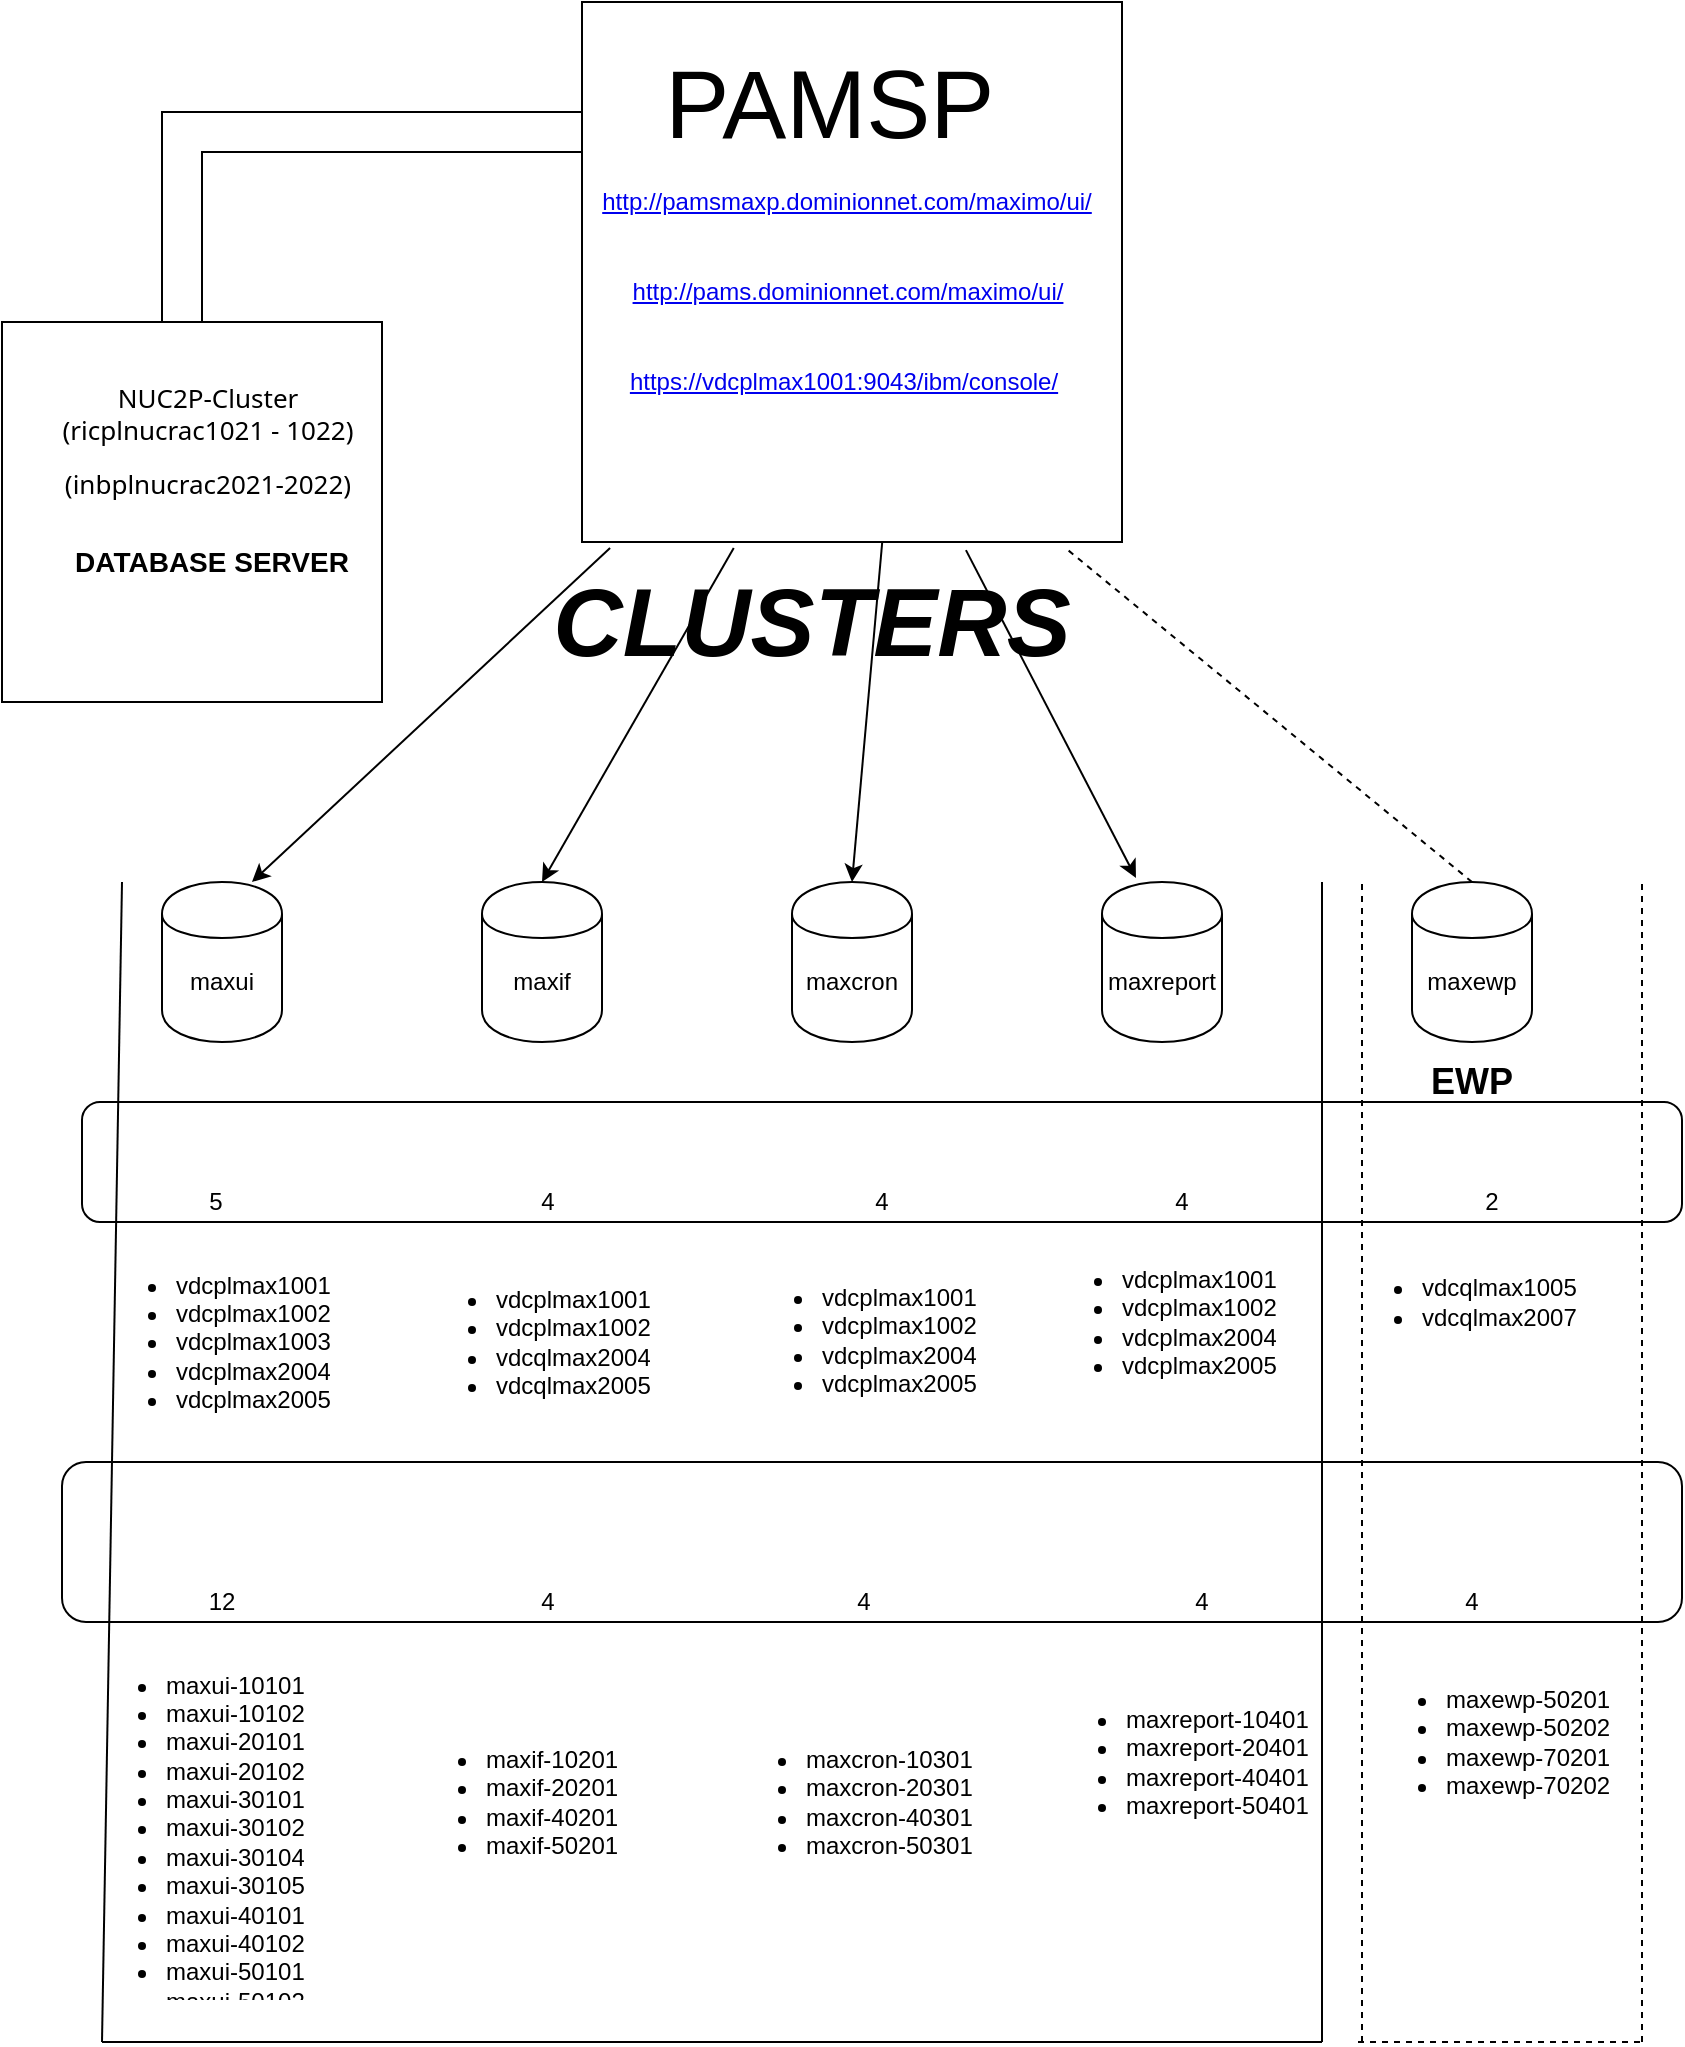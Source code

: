 <mxfile type="github" version="10.9.8"><diagram name="Page-1" id="WbnXwVsWal0dYR8K1DHb"><mxGraphModel grid="1" shadow="0" math="0" pageHeight="1100" pageWidth="850" pageScale="1" page="1" fold="1" arrows="1" connect="1" tooltips="1" guides="1" gridSize="10" dy="777" dx="1422"><root><mxCell id="0" /><mxCell id="1" parent="0" /><mxCell value="" id="ZExdqTqrr0jrZeMIb6g3-1" parent="1" style="whiteSpace=wrap;html=1;aspect=fixed;" vertex="1"><mxGeometry as="geometry" height="270" width="270" x="290" y="80" /></mxCell><mxCell value="&lt;font style=&quot;font-size: 48px&quot;&gt;&amp;nbsp; PAMSP&lt;/font&gt;" id="ZExdqTqrr0jrZeMIb6g3-2" parent="1" style="text;html=1;resizable=0;points=[];autosize=1;align=left;verticalAlign=top;spacingTop=-4;" vertex="1"><mxGeometry as="geometry" height="30" width="210" x="302.5" y="100" /></mxCell><mxCell value="" id="ZExdqTqrr0jrZeMIb6g3-4" parent="1" style="shape=cylinder;whiteSpace=wrap;html=1;boundedLbl=1;backgroundOutline=1;" vertex="1"><mxGeometry as="geometry" height="80" width="60" x="80" y="520" /></mxCell><mxCell value="" id="ZExdqTqrr0jrZeMIb6g3-5" parent="1" style="shape=cylinder;whiteSpace=wrap;html=1;boundedLbl=1;backgroundOutline=1;" vertex="1"><mxGeometry as="geometry" height="80" width="60" x="240" y="520" /></mxCell><mxCell value="" id="ZExdqTqrr0jrZeMIb6g3-6" parent="1" style="shape=cylinder;whiteSpace=wrap;html=1;boundedLbl=1;backgroundOutline=1;" vertex="1"><mxGeometry as="geometry" height="80" width="60" x="395" y="520" /></mxCell><mxCell value="" id="ZExdqTqrr0jrZeMIb6g3-7" parent="1" style="shape=cylinder;whiteSpace=wrap;html=1;boundedLbl=1;backgroundOutline=1;" vertex="1"><mxGeometry as="geometry" height="80" width="60" x="550" y="520" /></mxCell><mxCell value="" id="ZExdqTqrr0jrZeMIb6g3-8" parent="1" style="shape=cylinder;whiteSpace=wrap;html=1;boundedLbl=1;backgroundOutline=1;" vertex="1"><mxGeometry as="geometry" height="80" width="60" x="705" y="520" /></mxCell><mxCell value="" id="ZExdqTqrr0jrZeMIb6g3-11" parent="1" style="endArrow=classic;html=1;exitX=0.052;exitY=1.011;exitDx=0;exitDy=0;exitPerimeter=0;" edge="1" source="ZExdqTqrr0jrZeMIb6g3-1"><mxGeometry as="geometry" height="50" width="50" relative="1"><mxPoint as="sourcePoint" x="80" y="670" /><mxPoint as="targetPoint" x="125" y="520" /></mxGeometry></mxCell><mxCell value="" id="ZExdqTqrr0jrZeMIb6g3-12" parent="1" style="endArrow=classic;html=1;exitX=0.281;exitY=1.011;exitDx=0;exitDy=0;exitPerimeter=0;entryX=0.5;entryY=0;entryDx=0;entryDy=0;" edge="1" source="ZExdqTqrr0jrZeMIb6g3-1" target="ZExdqTqrr0jrZeMIb6g3-5"><mxGeometry as="geometry" height="50" width="50" relative="1"><mxPoint as="sourcePoint" x="80" y="670" /><mxPoint as="targetPoint" x="280" y="510" /></mxGeometry></mxCell><mxCell value="" id="ZExdqTqrr0jrZeMIb6g3-13" parent="1" style="endArrow=classic;html=1;exitX=0.556;exitY=1;exitDx=0;exitDy=0;exitPerimeter=0;entryX=0.5;entryY=0;entryDx=0;entryDy=0;" edge="1" source="ZExdqTqrr0jrZeMIb6g3-1" target="ZExdqTqrr0jrZeMIb6g3-6"><mxGeometry as="geometry" height="50" width="50" relative="1"><mxPoint as="sourcePoint" x="70" y="750" /><mxPoint as="targetPoint" x="120" y="700" /></mxGeometry></mxCell><mxCell value="" id="ZExdqTqrr0jrZeMIb6g3-14" parent="1" style="endArrow=classic;html=1;exitX=0.711;exitY=1.015;exitDx=0;exitDy=0;exitPerimeter=0;entryX=0.283;entryY=-0.025;entryDx=0;entryDy=0;entryPerimeter=0;" edge="1" source="ZExdqTqrr0jrZeMIb6g3-1" target="ZExdqTqrr0jrZeMIb6g3-7"><mxGeometry as="geometry" height="50" width="50" relative="1"><mxPoint as="sourcePoint" x="440" y="380" /><mxPoint as="targetPoint" x="110" y="780" /></mxGeometry></mxCell><mxCell value="" id="ZExdqTqrr0jrZeMIb6g3-17" parent="1" style="endArrow=none;dashed=1;html=1;entryX=0.9;entryY=1.015;entryDx=0;entryDy=0;entryPerimeter=0;exitX=0.5;exitY=0;exitDx=0;exitDy=0;" edge="1" source="ZExdqTqrr0jrZeMIb6g3-8" target="ZExdqTqrr0jrZeMIb6g3-1"><mxGeometry as="geometry" height="50" width="50" relative="1"><mxPoint as="sourcePoint" x="710" y="510" /><mxPoint as="targetPoint" x="130" y="620" /></mxGeometry></mxCell><mxCell value="maxui" id="ZExdqTqrr0jrZeMIb6g3-18" parent="1" style="text;html=1;strokeColor=none;fillColor=none;align=center;verticalAlign=middle;whiteSpace=wrap;rounded=0;" vertex="1"><mxGeometry as="geometry" height="20" width="40" x="90" y="560" /></mxCell><mxCell value="maxif" id="ZExdqTqrr0jrZeMIb6g3-19" parent="1" style="text;html=1;strokeColor=none;fillColor=none;align=center;verticalAlign=middle;whiteSpace=wrap;rounded=0;" vertex="1"><mxGeometry as="geometry" height="20" width="40" x="250" y="560" /></mxCell><mxCell value="maxcron" id="ZExdqTqrr0jrZeMIb6g3-20" parent="1" style="text;html=1;strokeColor=none;fillColor=none;align=center;verticalAlign=middle;whiteSpace=wrap;rounded=0;" vertex="1"><mxGeometry as="geometry" height="20" width="40" x="405" y="560" /></mxCell><mxCell value="maxreport" id="ZExdqTqrr0jrZeMIb6g3-21" parent="1" style="text;html=1;strokeColor=none;fillColor=none;align=center;verticalAlign=middle;whiteSpace=wrap;rounded=0;" vertex="1"><mxGeometry as="geometry" height="20" width="40" x="560" y="560" /></mxCell><mxCell value="maxewp" id="ZExdqTqrr0jrZeMIb6g3-22" parent="1" style="text;html=1;strokeColor=none;fillColor=none;align=center;verticalAlign=middle;whiteSpace=wrap;rounded=0;" vertex="1"><mxGeometry as="geometry" height="20" width="40" x="715" y="560" /></mxCell><mxCell value="&lt;h2&gt;&lt;font style=&quot;font-size: 48px&quot;&gt;&lt;em&gt;CLUSTERS&lt;/em&gt;&lt;/font&gt;&lt;/h2&gt;" id="ZExdqTqrr0jrZeMIb6g3-23" parent="1" style="text;html=1;strokeColor=none;fillColor=none;align=center;verticalAlign=middle;whiteSpace=wrap;rounded=0;" vertex="1"><mxGeometry as="geometry" height="20" width="620" x="95" y="380" /></mxCell><mxCell value="&lt;ul&gt;&lt;li&gt;maxui-10101&lt;/li&gt;&lt;li&gt;maxui-10102&lt;/li&gt;&lt;li&gt;maxui-20101&lt;/li&gt;&lt;li&gt;maxui-20102&lt;/li&gt;&lt;li&gt;maxui-30101&lt;/li&gt;&lt;li&gt;maxui-30102&lt;/li&gt;&lt;li&gt;maxui-30104&lt;/li&gt;&lt;li&gt;maxui-30105&lt;/li&gt;&lt;li&gt;maxui-40101&lt;/li&gt;&lt;li&gt;maxui-40102&lt;/li&gt;&lt;li&gt;maxui-50101&lt;/li&gt;&lt;li&gt;maxui-50102&lt;/li&gt;&lt;/ul&gt;" id="ZExdqTqrr0jrZeMIb6g3-36" parent="1" style="text;strokeColor=none;fillColor=none;html=1;whiteSpace=wrap;verticalAlign=middle;overflow=hidden;" vertex="1"><mxGeometry as="geometry" height="180" width="140" x="40" y="900" /></mxCell><mxCell value="&lt;a href=&quot;http://pamsmaxp.dominionnet.com/maximo/ui/&quot;&gt;http://pamsmaxp.dominionnet.com/maximo/ui/&lt;/a&gt;" id="ZExdqTqrr0jrZeMIb6g3-48" parent="1" style="text;html=1;strokeColor=none;fillColor=none;align=center;verticalAlign=middle;whiteSpace=wrap;rounded=0;" vertex="1"><mxGeometry as="geometry" height="20" width="5" x="420" y="170" /></mxCell><mxCell value="&lt;a href=&quot;http://pams.dominionnet.com/maximo/ui/&quot;&gt;http://pams.dominionnet.com/maximo/ui/&lt;/a&gt;" id="ZExdqTqrr0jrZeMIb6g3-49" parent="1" style="text;html=1;strokeColor=none;fillColor=none;align=center;verticalAlign=middle;whiteSpace=wrap;rounded=0;" vertex="1"><mxGeometry as="geometry" height="20" width="40" x="402.5" y="215" /></mxCell><mxCell value="&lt;a href=&quot;https://vdcplmax1001:9043/ibm/console/&quot;&gt;https://vdcplmax1001:9043/ibm/console/&lt;/a&gt;" id="ZExdqTqrr0jrZeMIb6g3-50" parent="1" style="text;html=1;strokeColor=none;fillColor=none;align=center;verticalAlign=middle;whiteSpace=wrap;rounded=0;" vertex="1"><mxGeometry as="geometry" height="20" width="40" x="401" y="260" /></mxCell><mxCell value="&lt;ul&gt;&lt;li&gt;maxif-10201&lt;/li&gt;&lt;li&gt;maxif-20201&lt;/li&gt;&lt;li&gt;maxif-40201&lt;/li&gt;&lt;li&gt;maxif-50201&lt;/li&gt;&lt;/ul&gt;" id="ZExdqTqrr0jrZeMIb6g3-55" parent="1" style="text;strokeColor=none;fillColor=none;html=1;whiteSpace=wrap;verticalAlign=middle;overflow=hidden;" vertex="1"><mxGeometry as="geometry" height="180" width="140" x="200" y="890" /></mxCell><mxCell value="&lt;ul&gt;&lt;li&gt;maxcron-10301&lt;/li&gt;&lt;li&gt;maxcron-20301&lt;/li&gt;&lt;li&gt;maxcron-40301&lt;/li&gt;&lt;li&gt;maxcron-50301&lt;/li&gt;&lt;/ul&gt;" id="ZExdqTqrr0jrZeMIb6g3-57" parent="1" style="text;strokeColor=none;fillColor=none;html=1;whiteSpace=wrap;verticalAlign=middle;overflow=hidden;" vertex="1"><mxGeometry as="geometry" height="180" width="140" x="360" y="890" /></mxCell><mxCell value="&lt;ul&gt;&lt;li&gt;maxreport-10401&lt;/li&gt;&lt;li&gt;maxreport-20401&lt;/li&gt;&lt;li&gt;maxreport-40401&lt;/li&gt;&lt;li&gt;maxreport-50401&lt;/li&gt;&lt;/ul&gt;" id="ZExdqTqrr0jrZeMIb6g3-58" parent="1" style="text;strokeColor=none;fillColor=none;html=1;whiteSpace=wrap;verticalAlign=middle;overflow=hidden;" vertex="1"><mxGeometry as="geometry" height="180" width="140" x="520" y="870" /></mxCell><mxCell value="&lt;ul&gt;&lt;li&gt;maxewp-50201&lt;/li&gt;&lt;li&gt;maxewp-50202&lt;/li&gt;&lt;li&gt;maxewp-70201&lt;/li&gt;&lt;li&gt;maxewp-70202&lt;/li&gt;&lt;/ul&gt;" id="ZExdqTqrr0jrZeMIb6g3-59" parent="1" style="text;strokeColor=none;fillColor=none;html=1;whiteSpace=wrap;verticalAlign=middle;overflow=hidden;" vertex="1"><mxGeometry as="geometry" height="180" width="140" x="680" y="860" /></mxCell><mxCell value="&lt;font style=&quot;font-size: 36px&quot;&gt;INSTANCES&lt;/font&gt;" id="ZExdqTqrr0jrZeMIb6g3-60" parent="1" style="text;html=1;strokeColor=none;fillColor=none;align=center;verticalAlign=middle;whiteSpace=wrap;rounded=0;" vertex="1"><mxGeometry as="geometry" height="20" width="40" x="360" y="840" /></mxCell><mxCell value="" id="ZExdqTqrr0jrZeMIb6g3-70" parent="1" style="rounded=1;whiteSpace=wrap;html=1;" vertex="1"><mxGeometry as="geometry" height="80" width="810" x="30" y="810" /></mxCell><mxCell value="&lt;font style=&quot;font-size: 24px&quot;&gt;SERVERS&lt;/font&gt;" id="ZExdqTqrr0jrZeMIb6g3-72" parent="1" style="text;html=1;strokeColor=none;fillColor=none;align=center;verticalAlign=middle;whiteSpace=wrap;rounded=0;" vertex="1"><mxGeometry as="geometry" height="80" width="68" x="363" y="620" /></mxCell><mxCell value="" id="ZExdqTqrr0jrZeMIb6g3-73" parent="1" style="rounded=1;whiteSpace=wrap;html=1;" vertex="1"><mxGeometry as="geometry" height="60" width="800" x="40" y="630" /></mxCell><mxCell value="&lt;ul&gt;&lt;li&gt;vdcplmax1001&lt;/li&gt;&lt;li&gt;vdcplmax1002&lt;/li&gt;&lt;li&gt;vdcplmax1003&lt;/li&gt;&lt;li&gt;vdcplmax2004&lt;/li&gt;&lt;li&gt;vdcplmax2005&lt;/li&gt;&lt;/ul&gt;" id="ZExdqTqrr0jrZeMIb6g3-76" parent="1" style="text;strokeColor=none;fillColor=none;html=1;whiteSpace=wrap;verticalAlign=middle;overflow=hidden;" vertex="1"><mxGeometry as="geometry" height="100" width="125" x="45" y="700" /></mxCell><mxCell value="&lt;ul&gt;&lt;li&gt;vdcplmax1001&lt;/li&gt;&lt;li&gt;vdcplmax1002&lt;/li&gt;&lt;li&gt;vdcqlmax2004&lt;/li&gt;&lt;li&gt;vdcqlmax2005&lt;/li&gt;&lt;/ul&gt;" id="ZExdqTqrr0jrZeMIb6g3-77" parent="1" style="text;strokeColor=none;fillColor=none;html=1;whiteSpace=wrap;verticalAlign=middle;overflow=hidden;" vertex="1"><mxGeometry as="geometry" height="110" width="135" x="205" y="695" /></mxCell><mxCell value="&lt;ul&gt;&lt;li&gt;vdcplmax1001&lt;/li&gt;&lt;li&gt;vdcplmax1002&lt;/li&gt;&lt;li&gt;vdcplmax2004&lt;/li&gt;&lt;li&gt;vdcplmax2005&lt;/li&gt;&lt;/ul&gt;" id="ZExdqTqrr0jrZeMIb6g3-79" parent="1" style="text;strokeColor=none;fillColor=none;html=1;whiteSpace=wrap;verticalAlign=middle;overflow=hidden;" vertex="1"><mxGeometry as="geometry" height="100" width="125" x="367.5" y="699" /></mxCell><mxCell value="&lt;ul&gt;&lt;li&gt;vdcplmax1001&lt;/li&gt;&lt;li&gt;vdcplmax1002&lt;/li&gt;&lt;li&gt;vdcplmax2004&lt;/li&gt;&lt;li&gt;vdcplmax2005&lt;/li&gt;&lt;/ul&gt;" id="ZExdqTqrr0jrZeMIb6g3-81" parent="1" style="text;strokeColor=none;fillColor=none;html=1;whiteSpace=wrap;verticalAlign=middle;overflow=hidden;" vertex="1"><mxGeometry as="geometry" height="100" width="125" x="517.5" y="690" /></mxCell><mxCell value="&lt;ul&gt;&lt;li&gt;vdcqlmax1005&lt;/li&gt;&lt;li&gt;vdcqlmax2007&lt;/li&gt;&lt;/ul&gt;" id="ZExdqTqrr0jrZeMIb6g3-83" parent="1" style="text;strokeColor=none;fillColor=none;html=1;whiteSpace=wrap;verticalAlign=middle;overflow=hidden;" vertex="1"><mxGeometry as="geometry" height="100" width="125" x="667.5" y="680" /></mxCell><mxCell value="" id="ZExdqTqrr0jrZeMIb6g3-91" parent="1" style="endArrow=none;dashed=1;html=1;" edge="1"><mxGeometry as="geometry" height="50" width="50" relative="1"><mxPoint as="sourcePoint" x="680" y="1100" /><mxPoint as="targetPoint" x="680" y="520" /></mxGeometry></mxCell><mxCell value="" id="ZExdqTqrr0jrZeMIb6g3-92" parent="1" style="endArrow=none;dashed=1;html=1;" edge="1"><mxGeometry as="geometry" height="50" width="50" relative="1"><mxPoint as="sourcePoint" x="820" y="1100" /><mxPoint as="targetPoint" x="820" y="520" /></mxGeometry></mxCell><mxCell value="" id="ZExdqTqrr0jrZeMIb6g3-93" parent="1" style="endArrow=none;dashed=1;html=1;" edge="1"><mxGeometry as="geometry" height="50" width="50" relative="1"><mxPoint as="sourcePoint" x="819" y="1100" /><mxPoint as="targetPoint" x="677" y="1100" /></mxGeometry></mxCell><mxCell value="12" id="ZExdqTqrr0jrZeMIb6g3-94" parent="1" style="text;html=1;strokeColor=none;fillColor=none;align=center;verticalAlign=middle;whiteSpace=wrap;rounded=0;" vertex="1"><mxGeometry as="geometry" height="20" width="40" x="90" y="870" /></mxCell><mxCell value="4" id="ZExdqTqrr0jrZeMIb6g3-95" parent="1" style="text;html=1;strokeColor=none;fillColor=none;align=center;verticalAlign=middle;whiteSpace=wrap;rounded=0;" vertex="1"><mxGeometry as="geometry" height="20" width="40" x="252.5" y="870" /></mxCell><mxCell value="4" id="ZExdqTqrr0jrZeMIb6g3-96" parent="1" style="text;html=1;strokeColor=none;fillColor=none;align=center;verticalAlign=middle;whiteSpace=wrap;rounded=0;" vertex="1"><mxGeometry as="geometry" height="20" width="40" x="411" y="870" /></mxCell><mxCell value="4" id="ZExdqTqrr0jrZeMIb6g3-97" parent="1" style="text;html=1;strokeColor=none;fillColor=none;align=center;verticalAlign=middle;whiteSpace=wrap;rounded=0;" vertex="1"><mxGeometry as="geometry" height="20" width="40" x="580" y="870" /></mxCell><mxCell value="4" id="ZExdqTqrr0jrZeMIb6g3-98" parent="1" style="text;html=1;strokeColor=none;fillColor=none;align=center;verticalAlign=middle;whiteSpace=wrap;rounded=0;" vertex="1"><mxGeometry as="geometry" height="20" width="40" x="715" y="870" /></mxCell><mxCell value="5" id="ZExdqTqrr0jrZeMIb6g3-99" parent="1" style="text;html=1;strokeColor=none;fillColor=none;align=center;verticalAlign=middle;whiteSpace=wrap;rounded=0;" vertex="1"><mxGeometry as="geometry" height="20" width="40" x="86.5" y="670" /></mxCell><mxCell value="4" id="ZExdqTqrr0jrZeMIb6g3-100" parent="1" style="text;html=1;strokeColor=none;fillColor=none;align=center;verticalAlign=middle;whiteSpace=wrap;rounded=0;" vertex="1"><mxGeometry as="geometry" height="20" width="40" x="252.5" y="670" /></mxCell><mxCell value="4" id="ZExdqTqrr0jrZeMIb6g3-101" parent="1" style="text;html=1;strokeColor=none;fillColor=none;align=center;verticalAlign=middle;whiteSpace=wrap;rounded=0;" vertex="1"><mxGeometry as="geometry" height="20" width="40" x="420" y="670" /></mxCell><mxCell value="4" id="ZExdqTqrr0jrZeMIb6g3-102" parent="1" style="text;html=1;strokeColor=none;fillColor=none;align=center;verticalAlign=middle;whiteSpace=wrap;rounded=0;" vertex="1"><mxGeometry as="geometry" height="20" width="40" x="570" y="670" /></mxCell><mxCell value="2" id="ZExdqTqrr0jrZeMIb6g3-105" parent="1" style="text;html=1;strokeColor=none;fillColor=none;align=center;verticalAlign=middle;whiteSpace=wrap;rounded=0;" vertex="1"><mxGeometry as="geometry" height="20" width="40" x="725" y="670" /></mxCell><mxCell value="" id="ZExdqTqrr0jrZeMIb6g3-107" parent="1" style="endArrow=none;html=1;" edge="1"><mxGeometry as="geometry" height="50" width="50" relative="1"><mxPoint as="sourcePoint" x="50" y="1100" /><mxPoint as="targetPoint" x="60" y="520" /></mxGeometry></mxCell><mxCell value="" id="ZExdqTqrr0jrZeMIb6g3-108" parent="1" style="endArrow=none;html=1;" edge="1"><mxGeometry as="geometry" height="50" width="50" relative="1"><mxPoint as="sourcePoint" x="660" y="1100" /><mxPoint as="targetPoint" x="50" y="1100" /></mxGeometry></mxCell><mxCell value="" id="ZExdqTqrr0jrZeMIb6g3-110" parent="1" style="endArrow=none;html=1;" edge="1"><mxGeometry as="geometry" height="50" width="50" relative="1"><mxPoint as="sourcePoint" x="660" y="1100" /><mxPoint as="targetPoint" x="660" y="520" /></mxGeometry></mxCell><mxCell value="&lt;strong&gt;&lt;font style=&quot;font-size: 18px&quot;&gt;EWP&lt;/font&gt;&lt;/strong&gt;" id="ZExdqTqrr0jrZeMIb6g3-112" parent="1" style="text;html=1;strokeColor=none;fillColor=none;align=center;verticalAlign=middle;whiteSpace=wrap;rounded=0;" vertex="1"><mxGeometry as="geometry" height="20" width="40" x="715" y="610" /></mxCell><mxCell value="" id="ZExdqTqrr0jrZeMIb6g3-113" parent="1" style="whiteSpace=wrap;html=1;aspect=fixed;" vertex="1"><mxGeometry as="geometry" height="190" width="190" y="240" /></mxCell><mxCell value="&lt;p&gt;&lt;font face=&quot;Segoe UI&quot; size=&quot;2&quot;&gt;NUC2P-Cluster (ricplnucrac1021 - 1022)&lt;/font&gt;&lt;/p&gt;&lt;p&gt;&lt;font face=&quot;Segoe UI&quot; size=&quot;2&quot;&gt;(inbplnucrac2021-2022)&lt;/font&gt;&lt;/p&gt;" id="ZExdqTqrr0jrZeMIb6g3-114" parent="1" style="text;html=1;strokeColor=none;fillColor=none;align=center;verticalAlign=middle;whiteSpace=wrap;rounded=0;" vertex="1"><mxGeometry as="geometry" height="80" width="150" x="28" y="260" /></mxCell><mxCell value="" id="ZExdqTqrr0jrZeMIb6g3-115" parent="1" style="shape=corner;whiteSpace=wrap;html=1;" vertex="1"><mxGeometry as="geometry" height="105" width="210" x="80" y="135" /></mxCell><mxCell value="&lt;strong&gt;&lt;font style=&quot;font-size: 14px&quot;&gt;DATABASE SERVER&lt;/font&gt;&lt;/strong&gt;" id="ZExdqTqrr0jrZeMIb6g3-116" parent="1" style="text;html=1;strokeColor=none;fillColor=none;align=center;verticalAlign=middle;whiteSpace=wrap;rounded=0;" vertex="1"><mxGeometry as="geometry" height="40" width="150" x="30" y="340" /></mxCell></root></mxGraphModel></diagram></mxfile>